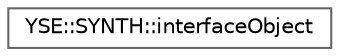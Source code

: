 digraph "Graphical Class Hierarchy"
{
 // LATEX_PDF_SIZE
  bgcolor="transparent";
  edge [fontname=Helvetica,fontsize=10,labelfontname=Helvetica,labelfontsize=10];
  node [fontname=Helvetica,fontsize=10,shape=box,height=0.2,width=0.4];
  rankdir="LR";
  Node0 [id="Node000000",label="YSE::SYNTH::interfaceObject",height=0.2,width=0.4,color="grey40", fillcolor="white", style="filled",URL="$class_y_s_e_1_1_s_y_n_t_h_1_1interface_object.html",tooltip=" "];
}
